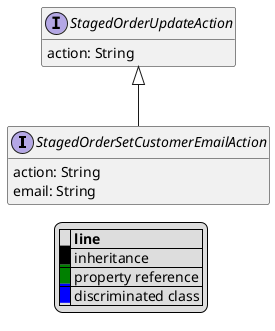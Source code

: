 @startuml

hide empty fields
hide empty methods
legend
|= |= line |
|<back:black>   </back>| inheritance |
|<back:green>   </back>| property reference |
|<back:blue>   </back>| discriminated class |
endlegend
interface StagedOrderSetCustomerEmailAction [[StagedOrderSetCustomerEmailAction.svg]] extends StagedOrderUpdateAction {
    action: String
    email: String
}
interface StagedOrderUpdateAction [[StagedOrderUpdateAction.svg]]  {
    action: String
}





@enduml

